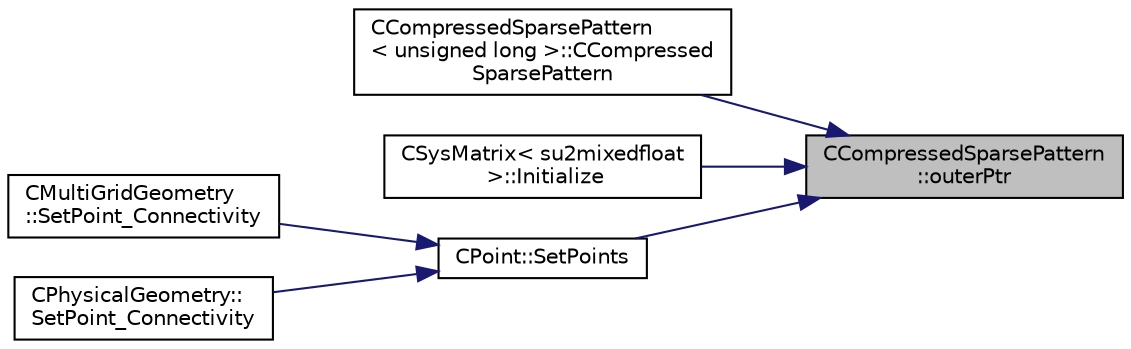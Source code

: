digraph "CCompressedSparsePattern::outerPtr"
{
 // LATEX_PDF_SIZE
  edge [fontname="Helvetica",fontsize="10",labelfontname="Helvetica",labelfontsize="10"];
  node [fontname="Helvetica",fontsize="10",shape=record];
  rankdir="RL";
  Node1 [label="CCompressedSparsePattern\l::outerPtr",height=0.2,width=0.4,color="black", fillcolor="grey75", style="filled", fontcolor="black",tooltip=" "];
  Node1 -> Node2 [dir="back",color="midnightblue",fontsize="10",style="solid",fontname="Helvetica"];
  Node2 [label="CCompressedSparsePattern\l\< unsigned long \>::CCompressed\lSparsePattern",height=0.2,width=0.4,color="black", fillcolor="white", style="filled",URL="$classCCompressedSparsePattern.html#a07f79c4d02280eb72748ba210b4ea33c",tooltip="Construct from vector-like objects of any type with methods \"size()\" and \"data()\" (returning a pointe..."];
  Node1 -> Node3 [dir="back",color="midnightblue",fontsize="10",style="solid",fontname="Helvetica"];
  Node3 [label="CSysMatrix\< su2mixedfloat\l \>::Initialize",height=0.2,width=0.4,color="black", fillcolor="white", style="filled",URL="$classCSysMatrix.html#ae17220ac30c2abcc7fdd3c5dc8f04571",tooltip="Initializes the sparse matrix."];
  Node1 -> Node4 [dir="back",color="midnightblue",fontsize="10",style="solid",fontname="Helvetica"];
  Node4 [label="CPoint::SetPoints",height=0.2,width=0.4,color="black", fillcolor="white", style="filled",URL="$classCPoint.html#a3236f5a85a81f8a1abca8d93108f4505",tooltip="Set the points that compose the control volume."];
  Node4 -> Node5 [dir="back",color="midnightblue",fontsize="10",style="solid",fontname="Helvetica"];
  Node5 [label="CMultiGridGeometry\l::SetPoint_Connectivity",height=0.2,width=0.4,color="black", fillcolor="white", style="filled",URL="$classCMultiGridGeometry.html#aea8846cce64d85bb7c4ece4f8ab3d1e8",tooltip="Set points which surround a point."];
  Node4 -> Node6 [dir="back",color="midnightblue",fontsize="10",style="solid",fontname="Helvetica"];
  Node6 [label="CPhysicalGeometry::\lSetPoint_Connectivity",height=0.2,width=0.4,color="black", fillcolor="white", style="filled",URL="$classCPhysicalGeometry.html#ab0568a0b65f24202290007ca97e5e050",tooltip="Set points which surround a point."];
}
